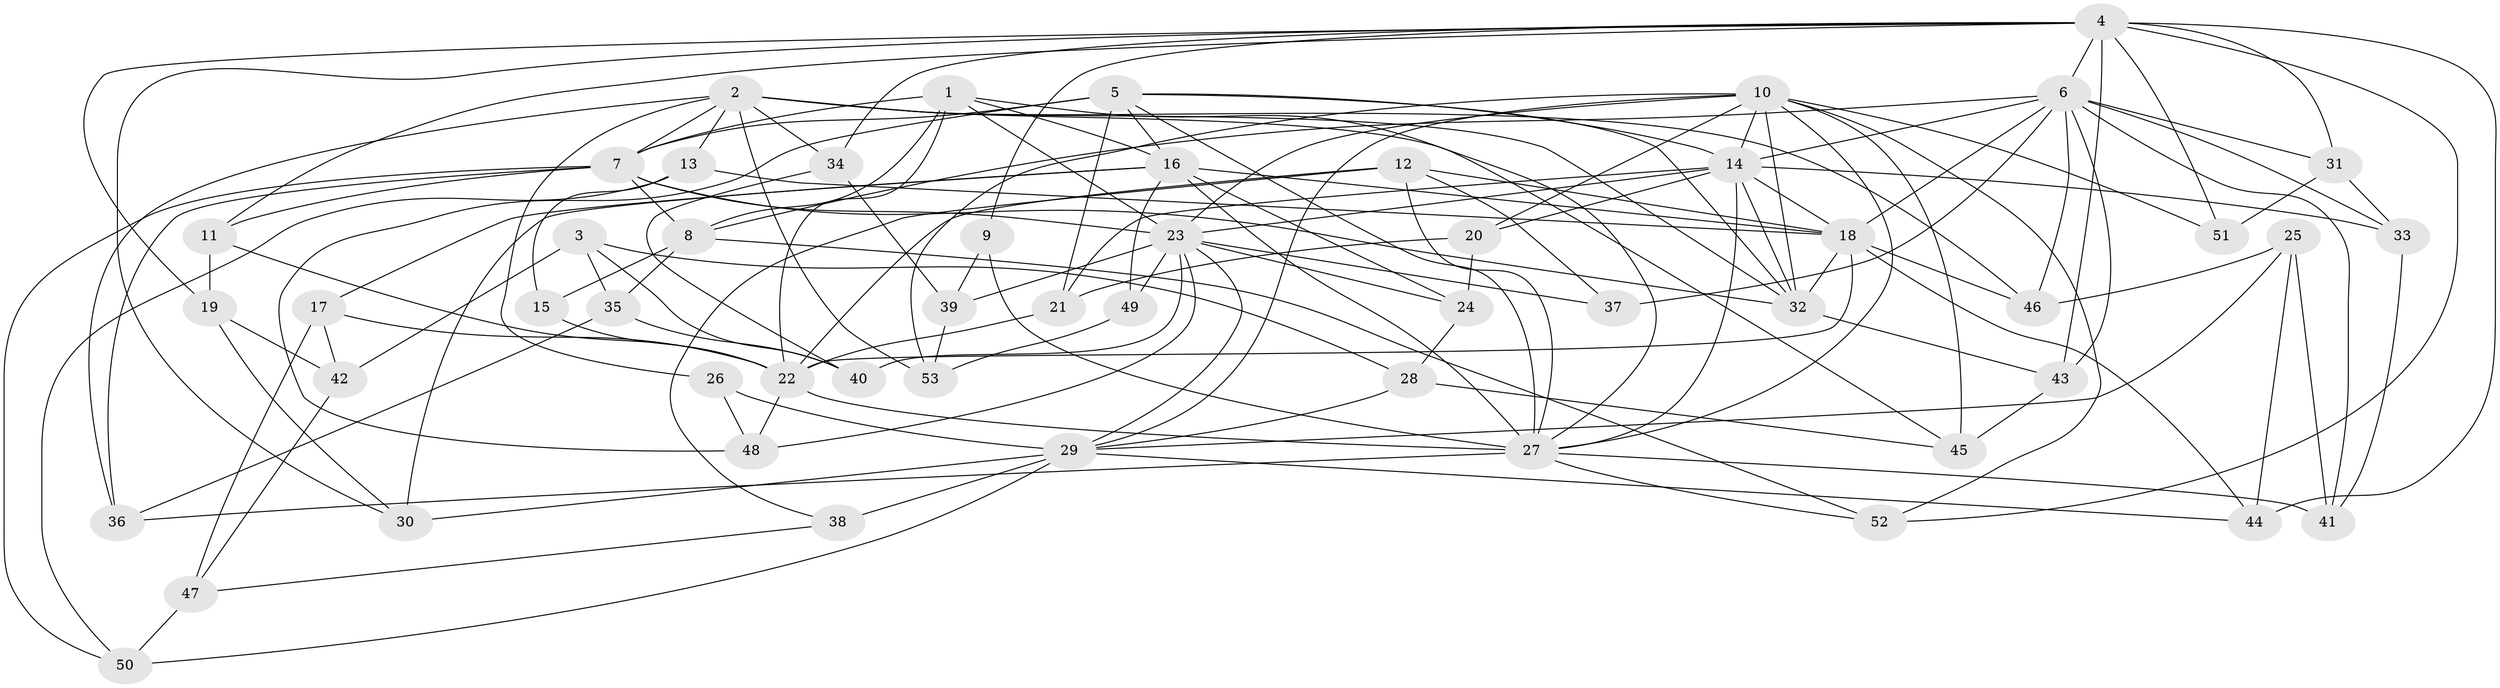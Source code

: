// original degree distribution, {4: 1.0}
// Generated by graph-tools (version 1.1) at 2025/38/03/09/25 02:38:16]
// undirected, 53 vertices, 142 edges
graph export_dot {
graph [start="1"]
  node [color=gray90,style=filled];
  1;
  2;
  3;
  4;
  5;
  6;
  7;
  8;
  9;
  10;
  11;
  12;
  13;
  14;
  15;
  16;
  17;
  18;
  19;
  20;
  21;
  22;
  23;
  24;
  25;
  26;
  27;
  28;
  29;
  30;
  31;
  32;
  33;
  34;
  35;
  36;
  37;
  38;
  39;
  40;
  41;
  42;
  43;
  44;
  45;
  46;
  47;
  48;
  49;
  50;
  51;
  52;
  53;
  1 -- 7 [weight=1.0];
  1 -- 8 [weight=1.0];
  1 -- 16 [weight=2.0];
  1 -- 22 [weight=1.0];
  1 -- 23 [weight=2.0];
  1 -- 27 [weight=1.0];
  2 -- 7 [weight=1.0];
  2 -- 13 [weight=1.0];
  2 -- 26 [weight=2.0];
  2 -- 32 [weight=1.0];
  2 -- 34 [weight=1.0];
  2 -- 36 [weight=1.0];
  2 -- 45 [weight=1.0];
  2 -- 46 [weight=1.0];
  2 -- 53 [weight=1.0];
  3 -- 28 [weight=1.0];
  3 -- 35 [weight=1.0];
  3 -- 40 [weight=1.0];
  3 -- 42 [weight=1.0];
  4 -- 6 [weight=1.0];
  4 -- 9 [weight=1.0];
  4 -- 11 [weight=1.0];
  4 -- 19 [weight=1.0];
  4 -- 30 [weight=1.0];
  4 -- 31 [weight=1.0];
  4 -- 34 [weight=1.0];
  4 -- 43 [weight=1.0];
  4 -- 44 [weight=1.0];
  4 -- 51 [weight=2.0];
  4 -- 52 [weight=1.0];
  5 -- 7 [weight=2.0];
  5 -- 14 [weight=1.0];
  5 -- 16 [weight=1.0];
  5 -- 21 [weight=1.0];
  5 -- 27 [weight=1.0];
  5 -- 32 [weight=1.0];
  5 -- 48 [weight=1.0];
  6 -- 8 [weight=2.0];
  6 -- 14 [weight=1.0];
  6 -- 18 [weight=1.0];
  6 -- 31 [weight=1.0];
  6 -- 33 [weight=1.0];
  6 -- 37 [weight=2.0];
  6 -- 41 [weight=1.0];
  6 -- 43 [weight=1.0];
  6 -- 46 [weight=1.0];
  7 -- 8 [weight=1.0];
  7 -- 11 [weight=1.0];
  7 -- 23 [weight=1.0];
  7 -- 32 [weight=1.0];
  7 -- 36 [weight=1.0];
  7 -- 50 [weight=1.0];
  8 -- 15 [weight=2.0];
  8 -- 35 [weight=1.0];
  8 -- 52 [weight=1.0];
  9 -- 27 [weight=2.0];
  9 -- 39 [weight=1.0];
  10 -- 14 [weight=1.0];
  10 -- 20 [weight=1.0];
  10 -- 23 [weight=1.0];
  10 -- 27 [weight=1.0];
  10 -- 29 [weight=1.0];
  10 -- 32 [weight=1.0];
  10 -- 45 [weight=1.0];
  10 -- 51 [weight=1.0];
  10 -- 52 [weight=1.0];
  10 -- 53 [weight=1.0];
  11 -- 19 [weight=1.0];
  11 -- 22 [weight=1.0];
  12 -- 18 [weight=1.0];
  12 -- 22 [weight=2.0];
  12 -- 27 [weight=1.0];
  12 -- 37 [weight=1.0];
  12 -- 38 [weight=1.0];
  13 -- 15 [weight=1.0];
  13 -- 18 [weight=1.0];
  13 -- 50 [weight=1.0];
  14 -- 18 [weight=2.0];
  14 -- 20 [weight=1.0];
  14 -- 21 [weight=1.0];
  14 -- 23 [weight=1.0];
  14 -- 27 [weight=1.0];
  14 -- 32 [weight=2.0];
  14 -- 33 [weight=1.0];
  15 -- 22 [weight=1.0];
  16 -- 17 [weight=1.0];
  16 -- 18 [weight=1.0];
  16 -- 24 [weight=1.0];
  16 -- 27 [weight=1.0];
  16 -- 30 [weight=1.0];
  16 -- 49 [weight=2.0];
  17 -- 22 [weight=1.0];
  17 -- 42 [weight=1.0];
  17 -- 47 [weight=1.0];
  18 -- 22 [weight=1.0];
  18 -- 32 [weight=1.0];
  18 -- 44 [weight=1.0];
  18 -- 46 [weight=1.0];
  19 -- 30 [weight=1.0];
  19 -- 42 [weight=1.0];
  20 -- 21 [weight=1.0];
  20 -- 24 [weight=1.0];
  21 -- 22 [weight=1.0];
  22 -- 27 [weight=1.0];
  22 -- 48 [weight=1.0];
  23 -- 24 [weight=1.0];
  23 -- 29 [weight=1.0];
  23 -- 37 [weight=1.0];
  23 -- 39 [weight=1.0];
  23 -- 40 [weight=1.0];
  23 -- 48 [weight=1.0];
  23 -- 49 [weight=1.0];
  24 -- 28 [weight=1.0];
  25 -- 29 [weight=1.0];
  25 -- 41 [weight=1.0];
  25 -- 44 [weight=1.0];
  25 -- 46 [weight=1.0];
  26 -- 29 [weight=1.0];
  26 -- 48 [weight=1.0];
  27 -- 36 [weight=1.0];
  27 -- 41 [weight=1.0];
  27 -- 52 [weight=1.0];
  28 -- 29 [weight=1.0];
  28 -- 45 [weight=1.0];
  29 -- 30 [weight=1.0];
  29 -- 38 [weight=2.0];
  29 -- 44 [weight=1.0];
  29 -- 50 [weight=1.0];
  31 -- 33 [weight=1.0];
  31 -- 51 [weight=1.0];
  32 -- 43 [weight=1.0];
  33 -- 41 [weight=1.0];
  34 -- 39 [weight=1.0];
  34 -- 40 [weight=1.0];
  35 -- 36 [weight=1.0];
  35 -- 40 [weight=1.0];
  38 -- 47 [weight=1.0];
  39 -- 53 [weight=1.0];
  42 -- 47 [weight=1.0];
  43 -- 45 [weight=1.0];
  47 -- 50 [weight=1.0];
  49 -- 53 [weight=1.0];
}
